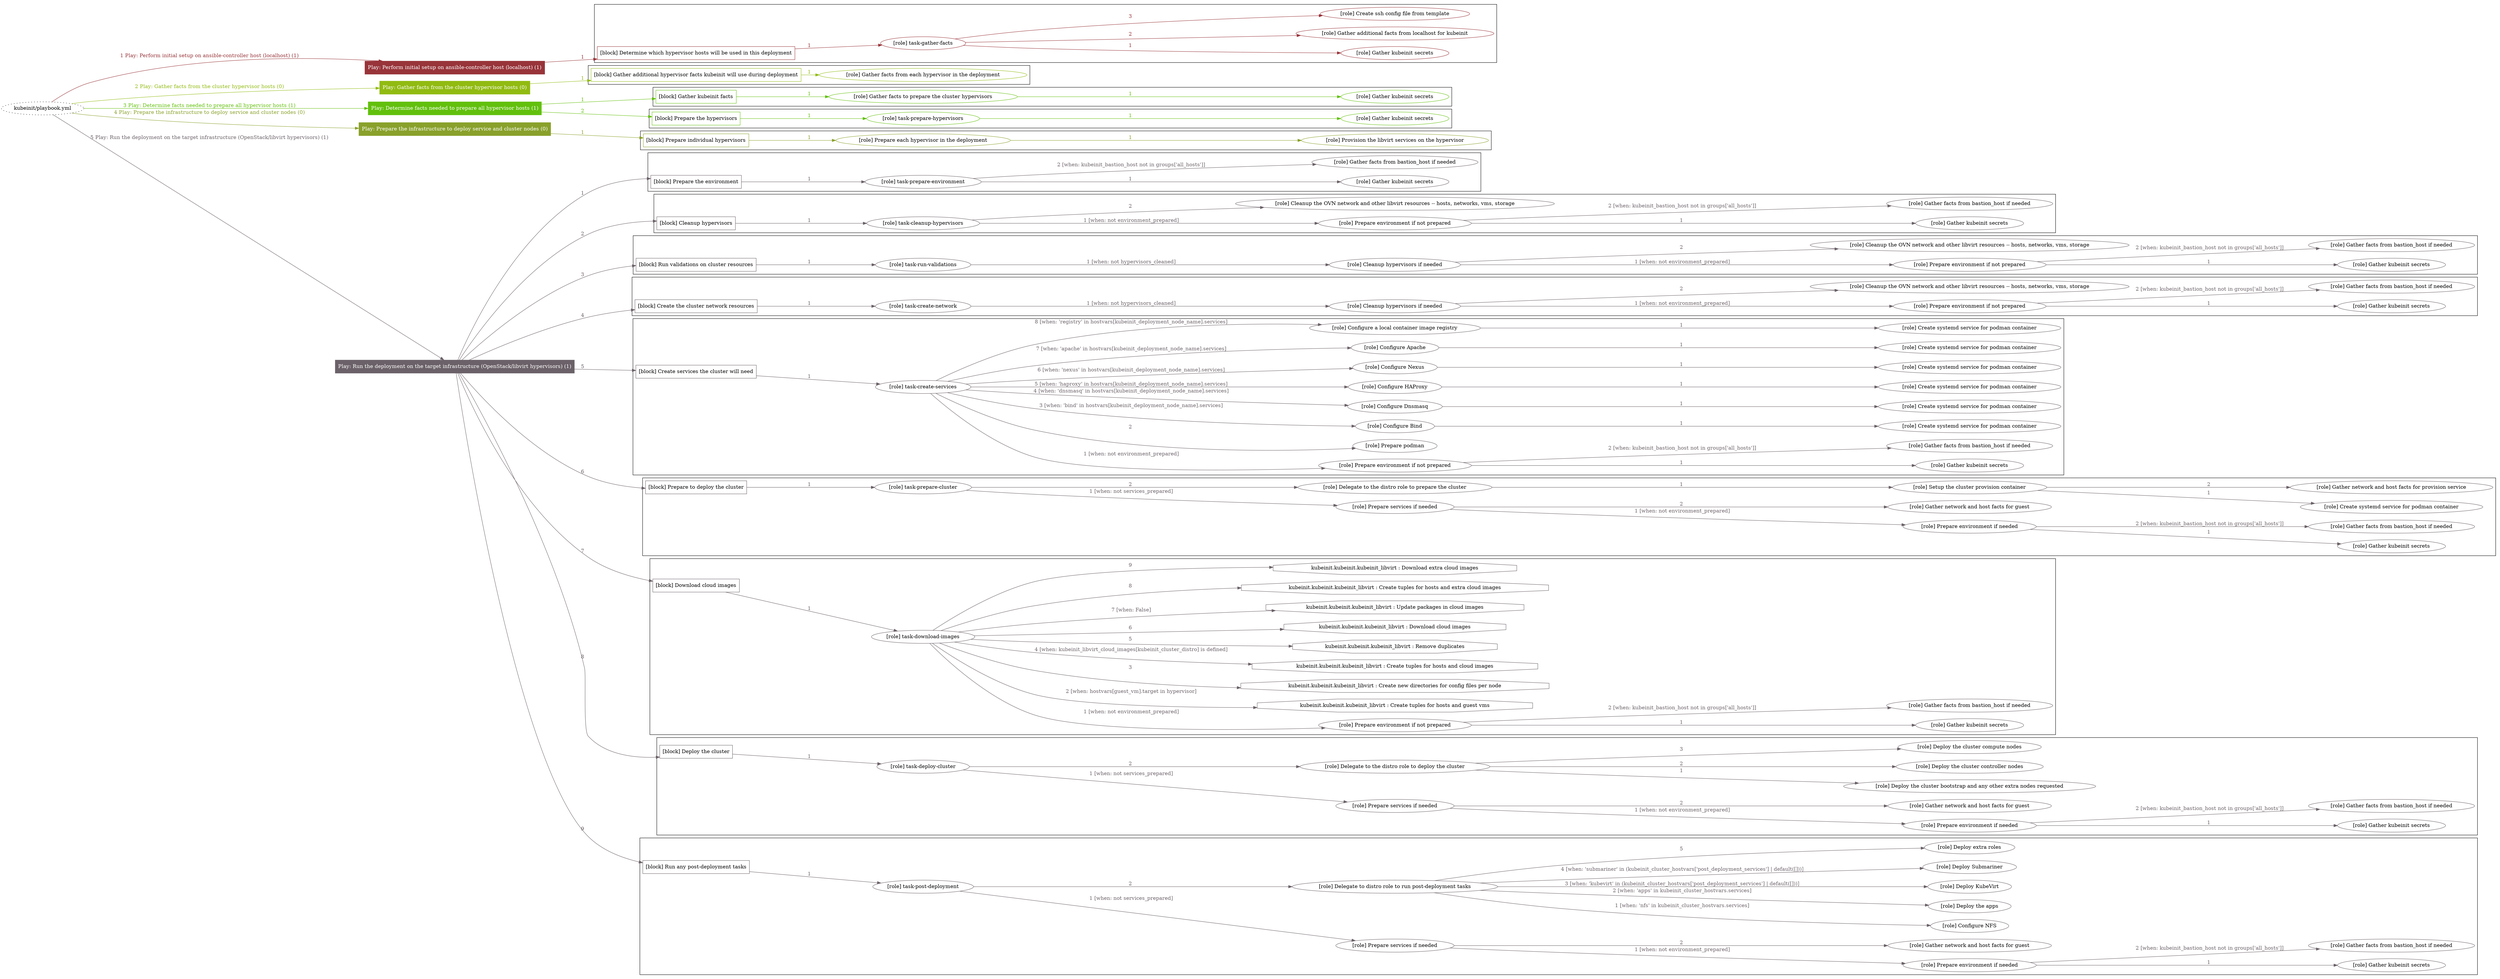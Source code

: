 digraph {
	graph [concentrate=true ordering=in rankdir=LR ratio=fill]
	edge [esep=5 sep=10]
	"kubeinit/playbook.yml" [URL="/home/runner/work/kubeinit/kubeinit/kubeinit/playbook.yml" id=playbook_ec3d7f6c style=dotted]
	"kubeinit/playbook.yml" -> play_d8dfa0cd [label="1 Play: Perform initial setup on ansible-controller host (localhost) (1)" color="#98343a" fontcolor="#98343a" id=edge_play_d8dfa0cd labeltooltip="1 Play: Perform initial setup on ansible-controller host (localhost) (1)" tooltip="1 Play: Perform initial setup on ansible-controller host (localhost) (1)"]
	subgraph "Play: Perform initial setup on ansible-controller host (localhost) (1)" {
		play_d8dfa0cd [label="Play: Perform initial setup on ansible-controller host (localhost) (1)" URL="/home/runner/work/kubeinit/kubeinit/kubeinit/playbook.yml" color="#98343a" fontcolor="#ffffff" id=play_d8dfa0cd shape=box style=filled tooltip=localhost]
		play_d8dfa0cd -> block_e8b41217 [label=1 color="#98343a" fontcolor="#98343a" id=edge_block_e8b41217 labeltooltip=1 tooltip=1]
		subgraph cluster_block_e8b41217 {
			block_e8b41217 [label="[block] Determine which hypervisor hosts will be used in this deployment" URL="/home/runner/work/kubeinit/kubeinit/kubeinit/playbook.yml" color="#98343a" id=block_e8b41217 labeltooltip="Determine which hypervisor hosts will be used in this deployment" shape=box tooltip="Determine which hypervisor hosts will be used in this deployment"]
			block_e8b41217 -> role_f24ab09b [label="1 " color="#98343a" fontcolor="#98343a" id=edge_role_f24ab09b labeltooltip="1 " tooltip="1 "]
			subgraph "task-gather-facts" {
				role_f24ab09b [label="[role] task-gather-facts" URL="/home/runner/work/kubeinit/kubeinit/kubeinit/playbook.yml" color="#98343a" id=role_f24ab09b tooltip="task-gather-facts"]
				role_f24ab09b -> role_2098a32e [label="1 " color="#98343a" fontcolor="#98343a" id=edge_role_2098a32e labeltooltip="1 " tooltip="1 "]
				subgraph "Gather kubeinit secrets" {
					role_2098a32e [label="[role] Gather kubeinit secrets" URL="/home/runner/.ansible/collections/ansible_collections/kubeinit/kubeinit/roles/kubeinit_prepare/tasks/build_hypervisors_group.yml" color="#98343a" id=role_2098a32e tooltip="Gather kubeinit secrets"]
				}
				role_f24ab09b -> role_bc221d18 [label="2 " color="#98343a" fontcolor="#98343a" id=edge_role_bc221d18 labeltooltip="2 " tooltip="2 "]
				subgraph "Gather additional facts from localhost for kubeinit" {
					role_bc221d18 [label="[role] Gather additional facts from localhost for kubeinit" URL="/home/runner/.ansible/collections/ansible_collections/kubeinit/kubeinit/roles/kubeinit_prepare/tasks/build_hypervisors_group.yml" color="#98343a" id=role_bc221d18 tooltip="Gather additional facts from localhost for kubeinit"]
				}
				role_f24ab09b -> role_19fe9bfe [label="3 " color="#98343a" fontcolor="#98343a" id=edge_role_19fe9bfe labeltooltip="3 " tooltip="3 "]
				subgraph "Create ssh config file from template" {
					role_19fe9bfe [label="[role] Create ssh config file from template" URL="/home/runner/.ansible/collections/ansible_collections/kubeinit/kubeinit/roles/kubeinit_prepare/tasks/build_hypervisors_group.yml" color="#98343a" id=role_19fe9bfe tooltip="Create ssh config file from template"]
				}
			}
		}
	}
	"kubeinit/playbook.yml" -> play_9871d2f5 [label="2 Play: Gather facts from the cluster hypervisor hosts (0)" color="#91bb11" fontcolor="#91bb11" id=edge_play_9871d2f5 labeltooltip="2 Play: Gather facts from the cluster hypervisor hosts (0)" tooltip="2 Play: Gather facts from the cluster hypervisor hosts (0)"]
	subgraph "Play: Gather facts from the cluster hypervisor hosts (0)" {
		play_9871d2f5 [label="Play: Gather facts from the cluster hypervisor hosts (0)" URL="/home/runner/work/kubeinit/kubeinit/kubeinit/playbook.yml" color="#91bb11" fontcolor="#ffffff" id=play_9871d2f5 shape=box style=filled tooltip="Play: Gather facts from the cluster hypervisor hosts (0)"]
		play_9871d2f5 -> block_2fa40aad [label=1 color="#91bb11" fontcolor="#91bb11" id=edge_block_2fa40aad labeltooltip=1 tooltip=1]
		subgraph cluster_block_2fa40aad {
			block_2fa40aad [label="[block] Gather additional hypervisor facts kubeinit will use during deployment" URL="/home/runner/work/kubeinit/kubeinit/kubeinit/playbook.yml" color="#91bb11" id=block_2fa40aad labeltooltip="Gather additional hypervisor facts kubeinit will use during deployment" shape=box tooltip="Gather additional hypervisor facts kubeinit will use during deployment"]
			block_2fa40aad -> role_0a4b172d [label="1 " color="#91bb11" fontcolor="#91bb11" id=edge_role_0a4b172d labeltooltip="1 " tooltip="1 "]
			subgraph "Gather facts from each hypervisor in the deployment" {
				role_0a4b172d [label="[role] Gather facts from each hypervisor in the deployment" URL="/home/runner/work/kubeinit/kubeinit/kubeinit/playbook.yml" color="#91bb11" id=role_0a4b172d tooltip="Gather facts from each hypervisor in the deployment"]
			}
		}
	}
	"kubeinit/playbook.yml" -> play_45caa7f2 [label="3 Play: Determine facts needed to prepare all hypervisor hosts (1)" color="#62c00c" fontcolor="#62c00c" id=edge_play_45caa7f2 labeltooltip="3 Play: Determine facts needed to prepare all hypervisor hosts (1)" tooltip="3 Play: Determine facts needed to prepare all hypervisor hosts (1)"]
	subgraph "Play: Determine facts needed to prepare all hypervisor hosts (1)" {
		play_45caa7f2 [label="Play: Determine facts needed to prepare all hypervisor hosts (1)" URL="/home/runner/work/kubeinit/kubeinit/kubeinit/playbook.yml" color="#62c00c" fontcolor="#ffffff" id=play_45caa7f2 shape=box style=filled tooltip=localhost]
		play_45caa7f2 -> block_8ed34b92 [label=1 color="#62c00c" fontcolor="#62c00c" id=edge_block_8ed34b92 labeltooltip=1 tooltip=1]
		subgraph cluster_block_8ed34b92 {
			block_8ed34b92 [label="[block] Gather kubeinit facts" URL="/home/runner/work/kubeinit/kubeinit/kubeinit/playbook.yml" color="#62c00c" id=block_8ed34b92 labeltooltip="Gather kubeinit facts" shape=box tooltip="Gather kubeinit facts"]
			block_8ed34b92 -> role_055d82d5 [label="1 " color="#62c00c" fontcolor="#62c00c" id=edge_role_055d82d5 labeltooltip="1 " tooltip="1 "]
			subgraph "Gather facts to prepare the cluster hypervisors" {
				role_055d82d5 [label="[role] Gather facts to prepare the cluster hypervisors" URL="/home/runner/work/kubeinit/kubeinit/kubeinit/playbook.yml" color="#62c00c" id=role_055d82d5 tooltip="Gather facts to prepare the cluster hypervisors"]
				role_055d82d5 -> role_464d752d [label="1 " color="#62c00c" fontcolor="#62c00c" id=edge_role_464d752d labeltooltip="1 " tooltip="1 "]
				subgraph "Gather kubeinit secrets" {
					role_464d752d [label="[role] Gather kubeinit secrets" URL="/home/runner/.ansible/collections/ansible_collections/kubeinit/kubeinit/roles/kubeinit_prepare/tasks/gather_kubeinit_facts.yml" color="#62c00c" id=role_464d752d tooltip="Gather kubeinit secrets"]
				}
			}
		}
		play_45caa7f2 -> block_4d8e9278 [label=2 color="#62c00c" fontcolor="#62c00c" id=edge_block_4d8e9278 labeltooltip=2 tooltip=2]
		subgraph cluster_block_4d8e9278 {
			block_4d8e9278 [label="[block] Prepare the hypervisors" URL="/home/runner/work/kubeinit/kubeinit/kubeinit/playbook.yml" color="#62c00c" id=block_4d8e9278 labeltooltip="Prepare the hypervisors" shape=box tooltip="Prepare the hypervisors"]
			block_4d8e9278 -> role_78ccb672 [label="1 " color="#62c00c" fontcolor="#62c00c" id=edge_role_78ccb672 labeltooltip="1 " tooltip="1 "]
			subgraph "task-prepare-hypervisors" {
				role_78ccb672 [label="[role] task-prepare-hypervisors" URL="/home/runner/work/kubeinit/kubeinit/kubeinit/playbook.yml" color="#62c00c" id=role_78ccb672 tooltip="task-prepare-hypervisors"]
				role_78ccb672 -> role_a84e97bc [label="1 " color="#62c00c" fontcolor="#62c00c" id=edge_role_a84e97bc labeltooltip="1 " tooltip="1 "]
				subgraph "Gather kubeinit secrets" {
					role_a84e97bc [label="[role] Gather kubeinit secrets" URL="/home/runner/.ansible/collections/ansible_collections/kubeinit/kubeinit/roles/kubeinit_prepare/tasks/gather_kubeinit_facts.yml" color="#62c00c" id=role_a84e97bc tooltip="Gather kubeinit secrets"]
				}
			}
		}
	}
	"kubeinit/playbook.yml" -> play_47f1ed13 [label="4 Play: Prepare the infrastructure to deploy service and cluster nodes (0)" color="#89a12b" fontcolor="#89a12b" id=edge_play_47f1ed13 labeltooltip="4 Play: Prepare the infrastructure to deploy service and cluster nodes (0)" tooltip="4 Play: Prepare the infrastructure to deploy service and cluster nodes (0)"]
	subgraph "Play: Prepare the infrastructure to deploy service and cluster nodes (0)" {
		play_47f1ed13 [label="Play: Prepare the infrastructure to deploy service and cluster nodes (0)" URL="/home/runner/work/kubeinit/kubeinit/kubeinit/playbook.yml" color="#89a12b" fontcolor="#ffffff" id=play_47f1ed13 shape=box style=filled tooltip="Play: Prepare the infrastructure to deploy service and cluster nodes (0)"]
		play_47f1ed13 -> block_ceefa0f9 [label=1 color="#89a12b" fontcolor="#89a12b" id=edge_block_ceefa0f9 labeltooltip=1 tooltip=1]
		subgraph cluster_block_ceefa0f9 {
			block_ceefa0f9 [label="[block] Prepare individual hypervisors" URL="/home/runner/work/kubeinit/kubeinit/kubeinit/playbook.yml" color="#89a12b" id=block_ceefa0f9 labeltooltip="Prepare individual hypervisors" shape=box tooltip="Prepare individual hypervisors"]
			block_ceefa0f9 -> role_f2501de1 [label="1 " color="#89a12b" fontcolor="#89a12b" id=edge_role_f2501de1 labeltooltip="1 " tooltip="1 "]
			subgraph "Prepare each hypervisor in the deployment" {
				role_f2501de1 [label="[role] Prepare each hypervisor in the deployment" URL="/home/runner/work/kubeinit/kubeinit/kubeinit/playbook.yml" color="#89a12b" id=role_f2501de1 tooltip="Prepare each hypervisor in the deployment"]
				role_f2501de1 -> role_42168a94 [label="1 " color="#89a12b" fontcolor="#89a12b" id=edge_role_42168a94 labeltooltip="1 " tooltip="1 "]
				subgraph "Provision the libvirt services on the hypervisor" {
					role_42168a94 [label="[role] Provision the libvirt services on the hypervisor" URL="/home/runner/.ansible/collections/ansible_collections/kubeinit/kubeinit/roles/kubeinit_prepare/tasks/prepare_hypervisor.yml" color="#89a12b" id=role_42168a94 tooltip="Provision the libvirt services on the hypervisor"]
				}
			}
		}
	}
	"kubeinit/playbook.yml" -> play_9ed4c3cf [label="5 Play: Run the deployment on the target infrastructure (OpenStack/libvirt hypervisors) (1)" color="#6b6168" fontcolor="#6b6168" id=edge_play_9ed4c3cf labeltooltip="5 Play: Run the deployment on the target infrastructure (OpenStack/libvirt hypervisors) (1)" tooltip="5 Play: Run the deployment on the target infrastructure (OpenStack/libvirt hypervisors) (1)"]
	subgraph "Play: Run the deployment on the target infrastructure (OpenStack/libvirt hypervisors) (1)" {
		play_9ed4c3cf [label="Play: Run the deployment on the target infrastructure (OpenStack/libvirt hypervisors) (1)" URL="/home/runner/work/kubeinit/kubeinit/kubeinit/playbook.yml" color="#6b6168" fontcolor="#ffffff" id=play_9ed4c3cf shape=box style=filled tooltip=localhost]
		play_9ed4c3cf -> block_b3ec867f [label=1 color="#6b6168" fontcolor="#6b6168" id=edge_block_b3ec867f labeltooltip=1 tooltip=1]
		subgraph cluster_block_b3ec867f {
			block_b3ec867f [label="[block] Prepare the environment" URL="/home/runner/work/kubeinit/kubeinit/kubeinit/playbook.yml" color="#6b6168" id=block_b3ec867f labeltooltip="Prepare the environment" shape=box tooltip="Prepare the environment"]
			block_b3ec867f -> role_464efb93 [label="1 " color="#6b6168" fontcolor="#6b6168" id=edge_role_464efb93 labeltooltip="1 " tooltip="1 "]
			subgraph "task-prepare-environment" {
				role_464efb93 [label="[role] task-prepare-environment" URL="/home/runner/work/kubeinit/kubeinit/kubeinit/playbook.yml" color="#6b6168" id=role_464efb93 tooltip="task-prepare-environment"]
				role_464efb93 -> role_99ae0f6c [label="1 " color="#6b6168" fontcolor="#6b6168" id=edge_role_99ae0f6c labeltooltip="1 " tooltip="1 "]
				subgraph "Gather kubeinit secrets" {
					role_99ae0f6c [label="[role] Gather kubeinit secrets" URL="/home/runner/.ansible/collections/ansible_collections/kubeinit/kubeinit/roles/kubeinit_prepare/tasks/gather_kubeinit_facts.yml" color="#6b6168" id=role_99ae0f6c tooltip="Gather kubeinit secrets"]
				}
				role_464efb93 -> role_d5a128d0 [label="2 [when: kubeinit_bastion_host not in groups['all_hosts']]" color="#6b6168" fontcolor="#6b6168" id=edge_role_d5a128d0 labeltooltip="2 [when: kubeinit_bastion_host not in groups['all_hosts']]" tooltip="2 [when: kubeinit_bastion_host not in groups['all_hosts']]"]
				subgraph "Gather facts from bastion_host if needed" {
					role_d5a128d0 [label="[role] Gather facts from bastion_host if needed" URL="/home/runner/.ansible/collections/ansible_collections/kubeinit/kubeinit/roles/kubeinit_prepare/tasks/main.yml" color="#6b6168" id=role_d5a128d0 tooltip="Gather facts from bastion_host if needed"]
				}
			}
		}
		play_9ed4c3cf -> block_5f5e1f81 [label=2 color="#6b6168" fontcolor="#6b6168" id=edge_block_5f5e1f81 labeltooltip=2 tooltip=2]
		subgraph cluster_block_5f5e1f81 {
			block_5f5e1f81 [label="[block] Cleanup hypervisors" URL="/home/runner/work/kubeinit/kubeinit/kubeinit/playbook.yml" color="#6b6168" id=block_5f5e1f81 labeltooltip="Cleanup hypervisors" shape=box tooltip="Cleanup hypervisors"]
			block_5f5e1f81 -> role_edf0c04e [label="1 " color="#6b6168" fontcolor="#6b6168" id=edge_role_edf0c04e labeltooltip="1 " tooltip="1 "]
			subgraph "task-cleanup-hypervisors" {
				role_edf0c04e [label="[role] task-cleanup-hypervisors" URL="/home/runner/work/kubeinit/kubeinit/kubeinit/playbook.yml" color="#6b6168" id=role_edf0c04e tooltip="task-cleanup-hypervisors"]
				role_edf0c04e -> role_c574a5be [label="1 [when: not environment_prepared]" color="#6b6168" fontcolor="#6b6168" id=edge_role_c574a5be labeltooltip="1 [when: not environment_prepared]" tooltip="1 [when: not environment_prepared]"]
				subgraph "Prepare environment if not prepared" {
					role_c574a5be [label="[role] Prepare environment if not prepared" URL="/home/runner/.ansible/collections/ansible_collections/kubeinit/kubeinit/roles/kubeinit_libvirt/tasks/cleanup_hypervisors.yml" color="#6b6168" id=role_c574a5be tooltip="Prepare environment if not prepared"]
					role_c574a5be -> role_df05a365 [label="1 " color="#6b6168" fontcolor="#6b6168" id=edge_role_df05a365 labeltooltip="1 " tooltip="1 "]
					subgraph "Gather kubeinit secrets" {
						role_df05a365 [label="[role] Gather kubeinit secrets" URL="/home/runner/.ansible/collections/ansible_collections/kubeinit/kubeinit/roles/kubeinit_prepare/tasks/gather_kubeinit_facts.yml" color="#6b6168" id=role_df05a365 tooltip="Gather kubeinit secrets"]
					}
					role_c574a5be -> role_7c679dbb [label="2 [when: kubeinit_bastion_host not in groups['all_hosts']]" color="#6b6168" fontcolor="#6b6168" id=edge_role_7c679dbb labeltooltip="2 [when: kubeinit_bastion_host not in groups['all_hosts']]" tooltip="2 [when: kubeinit_bastion_host not in groups['all_hosts']]"]
					subgraph "Gather facts from bastion_host if needed" {
						role_7c679dbb [label="[role] Gather facts from bastion_host if needed" URL="/home/runner/.ansible/collections/ansible_collections/kubeinit/kubeinit/roles/kubeinit_prepare/tasks/main.yml" color="#6b6168" id=role_7c679dbb tooltip="Gather facts from bastion_host if needed"]
					}
				}
				role_edf0c04e -> role_3a1d3661 [label="2 " color="#6b6168" fontcolor="#6b6168" id=edge_role_3a1d3661 labeltooltip="2 " tooltip="2 "]
				subgraph "Cleanup the OVN network and other libvirt resources -- hosts, networks, vms, storage" {
					role_3a1d3661 [label="[role] Cleanup the OVN network and other libvirt resources -- hosts, networks, vms, storage" URL="/home/runner/.ansible/collections/ansible_collections/kubeinit/kubeinit/roles/kubeinit_libvirt/tasks/cleanup_hypervisors.yml" color="#6b6168" id=role_3a1d3661 tooltip="Cleanup the OVN network and other libvirt resources -- hosts, networks, vms, storage"]
				}
			}
		}
		play_9ed4c3cf -> block_16ff98cb [label=3 color="#6b6168" fontcolor="#6b6168" id=edge_block_16ff98cb labeltooltip=3 tooltip=3]
		subgraph cluster_block_16ff98cb {
			block_16ff98cb [label="[block] Run validations on cluster resources" URL="/home/runner/work/kubeinit/kubeinit/kubeinit/playbook.yml" color="#6b6168" id=block_16ff98cb labeltooltip="Run validations on cluster resources" shape=box tooltip="Run validations on cluster resources"]
			block_16ff98cb -> role_979fde8a [label="1 " color="#6b6168" fontcolor="#6b6168" id=edge_role_979fde8a labeltooltip="1 " tooltip="1 "]
			subgraph "task-run-validations" {
				role_979fde8a [label="[role] task-run-validations" URL="/home/runner/work/kubeinit/kubeinit/kubeinit/playbook.yml" color="#6b6168" id=role_979fde8a tooltip="task-run-validations"]
				role_979fde8a -> role_fc6241ee [label="1 [when: not hypervisors_cleaned]" color="#6b6168" fontcolor="#6b6168" id=edge_role_fc6241ee labeltooltip="1 [when: not hypervisors_cleaned]" tooltip="1 [when: not hypervisors_cleaned]"]
				subgraph "Cleanup hypervisors if needed" {
					role_fc6241ee [label="[role] Cleanup hypervisors if needed" URL="/home/runner/.ansible/collections/ansible_collections/kubeinit/kubeinit/roles/kubeinit_validations/tasks/main.yml" color="#6b6168" id=role_fc6241ee tooltip="Cleanup hypervisors if needed"]
					role_fc6241ee -> role_2073b4b2 [label="1 [when: not environment_prepared]" color="#6b6168" fontcolor="#6b6168" id=edge_role_2073b4b2 labeltooltip="1 [when: not environment_prepared]" tooltip="1 [when: not environment_prepared]"]
					subgraph "Prepare environment if not prepared" {
						role_2073b4b2 [label="[role] Prepare environment if not prepared" URL="/home/runner/.ansible/collections/ansible_collections/kubeinit/kubeinit/roles/kubeinit_libvirt/tasks/cleanup_hypervisors.yml" color="#6b6168" id=role_2073b4b2 tooltip="Prepare environment if not prepared"]
						role_2073b4b2 -> role_237685fe [label="1 " color="#6b6168" fontcolor="#6b6168" id=edge_role_237685fe labeltooltip="1 " tooltip="1 "]
						subgraph "Gather kubeinit secrets" {
							role_237685fe [label="[role] Gather kubeinit secrets" URL="/home/runner/.ansible/collections/ansible_collections/kubeinit/kubeinit/roles/kubeinit_prepare/tasks/gather_kubeinit_facts.yml" color="#6b6168" id=role_237685fe tooltip="Gather kubeinit secrets"]
						}
						role_2073b4b2 -> role_6bd6b9bd [label="2 [when: kubeinit_bastion_host not in groups['all_hosts']]" color="#6b6168" fontcolor="#6b6168" id=edge_role_6bd6b9bd labeltooltip="2 [when: kubeinit_bastion_host not in groups['all_hosts']]" tooltip="2 [when: kubeinit_bastion_host not in groups['all_hosts']]"]
						subgraph "Gather facts from bastion_host if needed" {
							role_6bd6b9bd [label="[role] Gather facts from bastion_host if needed" URL="/home/runner/.ansible/collections/ansible_collections/kubeinit/kubeinit/roles/kubeinit_prepare/tasks/main.yml" color="#6b6168" id=role_6bd6b9bd tooltip="Gather facts from bastion_host if needed"]
						}
					}
					role_fc6241ee -> role_815d46c9 [label="2 " color="#6b6168" fontcolor="#6b6168" id=edge_role_815d46c9 labeltooltip="2 " tooltip="2 "]
					subgraph "Cleanup the OVN network and other libvirt resources -- hosts, networks, vms, storage" {
						role_815d46c9 [label="[role] Cleanup the OVN network and other libvirt resources -- hosts, networks, vms, storage" URL="/home/runner/.ansible/collections/ansible_collections/kubeinit/kubeinit/roles/kubeinit_libvirt/tasks/cleanup_hypervisors.yml" color="#6b6168" id=role_815d46c9 tooltip="Cleanup the OVN network and other libvirt resources -- hosts, networks, vms, storage"]
					}
				}
			}
		}
		play_9ed4c3cf -> block_26719bec [label=4 color="#6b6168" fontcolor="#6b6168" id=edge_block_26719bec labeltooltip=4 tooltip=4]
		subgraph cluster_block_26719bec {
			block_26719bec [label="[block] Create the cluster network resources" URL="/home/runner/work/kubeinit/kubeinit/kubeinit/playbook.yml" color="#6b6168" id=block_26719bec labeltooltip="Create the cluster network resources" shape=box tooltip="Create the cluster network resources"]
			block_26719bec -> role_f00c896c [label="1 " color="#6b6168" fontcolor="#6b6168" id=edge_role_f00c896c labeltooltip="1 " tooltip="1 "]
			subgraph "task-create-network" {
				role_f00c896c [label="[role] task-create-network" URL="/home/runner/work/kubeinit/kubeinit/kubeinit/playbook.yml" color="#6b6168" id=role_f00c896c tooltip="task-create-network"]
				role_f00c896c -> role_14ac5582 [label="1 [when: not hypervisors_cleaned]" color="#6b6168" fontcolor="#6b6168" id=edge_role_14ac5582 labeltooltip="1 [when: not hypervisors_cleaned]" tooltip="1 [when: not hypervisors_cleaned]"]
				subgraph "Cleanup hypervisors if needed" {
					role_14ac5582 [label="[role] Cleanup hypervisors if needed" URL="/home/runner/.ansible/collections/ansible_collections/kubeinit/kubeinit/roles/kubeinit_libvirt/tasks/create_network.yml" color="#6b6168" id=role_14ac5582 tooltip="Cleanup hypervisors if needed"]
					role_14ac5582 -> role_5dedac75 [label="1 [when: not environment_prepared]" color="#6b6168" fontcolor="#6b6168" id=edge_role_5dedac75 labeltooltip="1 [when: not environment_prepared]" tooltip="1 [when: not environment_prepared]"]
					subgraph "Prepare environment if not prepared" {
						role_5dedac75 [label="[role] Prepare environment if not prepared" URL="/home/runner/.ansible/collections/ansible_collections/kubeinit/kubeinit/roles/kubeinit_libvirt/tasks/cleanup_hypervisors.yml" color="#6b6168" id=role_5dedac75 tooltip="Prepare environment if not prepared"]
						role_5dedac75 -> role_79dd9270 [label="1 " color="#6b6168" fontcolor="#6b6168" id=edge_role_79dd9270 labeltooltip="1 " tooltip="1 "]
						subgraph "Gather kubeinit secrets" {
							role_79dd9270 [label="[role] Gather kubeinit secrets" URL="/home/runner/.ansible/collections/ansible_collections/kubeinit/kubeinit/roles/kubeinit_prepare/tasks/gather_kubeinit_facts.yml" color="#6b6168" id=role_79dd9270 tooltip="Gather kubeinit secrets"]
						}
						role_5dedac75 -> role_db4c111d [label="2 [when: kubeinit_bastion_host not in groups['all_hosts']]" color="#6b6168" fontcolor="#6b6168" id=edge_role_db4c111d labeltooltip="2 [when: kubeinit_bastion_host not in groups['all_hosts']]" tooltip="2 [when: kubeinit_bastion_host not in groups['all_hosts']]"]
						subgraph "Gather facts from bastion_host if needed" {
							role_db4c111d [label="[role] Gather facts from bastion_host if needed" URL="/home/runner/.ansible/collections/ansible_collections/kubeinit/kubeinit/roles/kubeinit_prepare/tasks/main.yml" color="#6b6168" id=role_db4c111d tooltip="Gather facts from bastion_host if needed"]
						}
					}
					role_14ac5582 -> role_f8355a2a [label="2 " color="#6b6168" fontcolor="#6b6168" id=edge_role_f8355a2a labeltooltip="2 " tooltip="2 "]
					subgraph "Cleanup the OVN network and other libvirt resources -- hosts, networks, vms, storage" {
						role_f8355a2a [label="[role] Cleanup the OVN network and other libvirt resources -- hosts, networks, vms, storage" URL="/home/runner/.ansible/collections/ansible_collections/kubeinit/kubeinit/roles/kubeinit_libvirt/tasks/cleanup_hypervisors.yml" color="#6b6168" id=role_f8355a2a tooltip="Cleanup the OVN network and other libvirt resources -- hosts, networks, vms, storage"]
					}
				}
			}
		}
		play_9ed4c3cf -> block_100fb5e6 [label=5 color="#6b6168" fontcolor="#6b6168" id=edge_block_100fb5e6 labeltooltip=5 tooltip=5]
		subgraph cluster_block_100fb5e6 {
			block_100fb5e6 [label="[block] Create services the cluster will need" URL="/home/runner/work/kubeinit/kubeinit/kubeinit/playbook.yml" color="#6b6168" id=block_100fb5e6 labeltooltip="Create services the cluster will need" shape=box tooltip="Create services the cluster will need"]
			block_100fb5e6 -> role_9f35b486 [label="1 " color="#6b6168" fontcolor="#6b6168" id=edge_role_9f35b486 labeltooltip="1 " tooltip="1 "]
			subgraph "task-create-services" {
				role_9f35b486 [label="[role] task-create-services" URL="/home/runner/work/kubeinit/kubeinit/kubeinit/playbook.yml" color="#6b6168" id=role_9f35b486 tooltip="task-create-services"]
				role_9f35b486 -> role_c99ba968 [label="1 [when: not environment_prepared]" color="#6b6168" fontcolor="#6b6168" id=edge_role_c99ba968 labeltooltip="1 [when: not environment_prepared]" tooltip="1 [when: not environment_prepared]"]
				subgraph "Prepare environment if not prepared" {
					role_c99ba968 [label="[role] Prepare environment if not prepared" URL="/home/runner/.ansible/collections/ansible_collections/kubeinit/kubeinit/roles/kubeinit_services/tasks/main.yml" color="#6b6168" id=role_c99ba968 tooltip="Prepare environment if not prepared"]
					role_c99ba968 -> role_f2de4d05 [label="1 " color="#6b6168" fontcolor="#6b6168" id=edge_role_f2de4d05 labeltooltip="1 " tooltip="1 "]
					subgraph "Gather kubeinit secrets" {
						role_f2de4d05 [label="[role] Gather kubeinit secrets" URL="/home/runner/.ansible/collections/ansible_collections/kubeinit/kubeinit/roles/kubeinit_prepare/tasks/gather_kubeinit_facts.yml" color="#6b6168" id=role_f2de4d05 tooltip="Gather kubeinit secrets"]
					}
					role_c99ba968 -> role_79fc35fc [label="2 [when: kubeinit_bastion_host not in groups['all_hosts']]" color="#6b6168" fontcolor="#6b6168" id=edge_role_79fc35fc labeltooltip="2 [when: kubeinit_bastion_host not in groups['all_hosts']]" tooltip="2 [when: kubeinit_bastion_host not in groups['all_hosts']]"]
					subgraph "Gather facts from bastion_host if needed" {
						role_79fc35fc [label="[role] Gather facts from bastion_host if needed" URL="/home/runner/.ansible/collections/ansible_collections/kubeinit/kubeinit/roles/kubeinit_prepare/tasks/main.yml" color="#6b6168" id=role_79fc35fc tooltip="Gather facts from bastion_host if needed"]
					}
				}
				role_9f35b486 -> role_a8d02c04 [label="2 " color="#6b6168" fontcolor="#6b6168" id=edge_role_a8d02c04 labeltooltip="2 " tooltip="2 "]
				subgraph "Prepare podman" {
					role_a8d02c04 [label="[role] Prepare podman" URL="/home/runner/.ansible/collections/ansible_collections/kubeinit/kubeinit/roles/kubeinit_services/tasks/00_create_service_pod.yml" color="#6b6168" id=role_a8d02c04 tooltip="Prepare podman"]
				}
				role_9f35b486 -> role_aa64d4dc [label="3 [when: 'bind' in hostvars[kubeinit_deployment_node_name].services]" color="#6b6168" fontcolor="#6b6168" id=edge_role_aa64d4dc labeltooltip="3 [when: 'bind' in hostvars[kubeinit_deployment_node_name].services]" tooltip="3 [when: 'bind' in hostvars[kubeinit_deployment_node_name].services]"]
				subgraph "Configure Bind" {
					role_aa64d4dc [label="[role] Configure Bind" URL="/home/runner/.ansible/collections/ansible_collections/kubeinit/kubeinit/roles/kubeinit_services/tasks/start_services_containers.yml" color="#6b6168" id=role_aa64d4dc tooltip="Configure Bind"]
					role_aa64d4dc -> role_b8d74257 [label="1 " color="#6b6168" fontcolor="#6b6168" id=edge_role_b8d74257 labeltooltip="1 " tooltip="1 "]
					subgraph "Create systemd service for podman container" {
						role_b8d74257 [label="[role] Create systemd service for podman container" URL="/home/runner/.ansible/collections/ansible_collections/kubeinit/kubeinit/roles/kubeinit_bind/tasks/main.yml" color="#6b6168" id=role_b8d74257 tooltip="Create systemd service for podman container"]
					}
				}
				role_9f35b486 -> role_8267e1b3 [label="4 [when: 'dnsmasq' in hostvars[kubeinit_deployment_node_name].services]" color="#6b6168" fontcolor="#6b6168" id=edge_role_8267e1b3 labeltooltip="4 [when: 'dnsmasq' in hostvars[kubeinit_deployment_node_name].services]" tooltip="4 [when: 'dnsmasq' in hostvars[kubeinit_deployment_node_name].services]"]
				subgraph "Configure Dnsmasq" {
					role_8267e1b3 [label="[role] Configure Dnsmasq" URL="/home/runner/.ansible/collections/ansible_collections/kubeinit/kubeinit/roles/kubeinit_services/tasks/start_services_containers.yml" color="#6b6168" id=role_8267e1b3 tooltip="Configure Dnsmasq"]
					role_8267e1b3 -> role_7ea0576f [label="1 " color="#6b6168" fontcolor="#6b6168" id=edge_role_7ea0576f labeltooltip="1 " tooltip="1 "]
					subgraph "Create systemd service for podman container" {
						role_7ea0576f [label="[role] Create systemd service for podman container" URL="/home/runner/.ansible/collections/ansible_collections/kubeinit/kubeinit/roles/kubeinit_dnsmasq/tasks/main.yml" color="#6b6168" id=role_7ea0576f tooltip="Create systemd service for podman container"]
					}
				}
				role_9f35b486 -> role_cfa3c2cd [label="5 [when: 'haproxy' in hostvars[kubeinit_deployment_node_name].services]" color="#6b6168" fontcolor="#6b6168" id=edge_role_cfa3c2cd labeltooltip="5 [when: 'haproxy' in hostvars[kubeinit_deployment_node_name].services]" tooltip="5 [when: 'haproxy' in hostvars[kubeinit_deployment_node_name].services]"]
				subgraph "Configure HAProxy" {
					role_cfa3c2cd [label="[role] Configure HAProxy" URL="/home/runner/.ansible/collections/ansible_collections/kubeinit/kubeinit/roles/kubeinit_services/tasks/start_services_containers.yml" color="#6b6168" id=role_cfa3c2cd tooltip="Configure HAProxy"]
					role_cfa3c2cd -> role_714adaf6 [label="1 " color="#6b6168" fontcolor="#6b6168" id=edge_role_714adaf6 labeltooltip="1 " tooltip="1 "]
					subgraph "Create systemd service for podman container" {
						role_714adaf6 [label="[role] Create systemd service for podman container" URL="/home/runner/.ansible/collections/ansible_collections/kubeinit/kubeinit/roles/kubeinit_haproxy/tasks/main.yml" color="#6b6168" id=role_714adaf6 tooltip="Create systemd service for podman container"]
					}
				}
				role_9f35b486 -> role_f0366057 [label="6 [when: 'nexus' in hostvars[kubeinit_deployment_node_name].services]" color="#6b6168" fontcolor="#6b6168" id=edge_role_f0366057 labeltooltip="6 [when: 'nexus' in hostvars[kubeinit_deployment_node_name].services]" tooltip="6 [when: 'nexus' in hostvars[kubeinit_deployment_node_name].services]"]
				subgraph "Configure Nexus" {
					role_f0366057 [label="[role] Configure Nexus" URL="/home/runner/.ansible/collections/ansible_collections/kubeinit/kubeinit/roles/kubeinit_services/tasks/start_services_containers.yml" color="#6b6168" id=role_f0366057 tooltip="Configure Nexus"]
					role_f0366057 -> role_e8049b65 [label="1 " color="#6b6168" fontcolor="#6b6168" id=edge_role_e8049b65 labeltooltip="1 " tooltip="1 "]
					subgraph "Create systemd service for podman container" {
						role_e8049b65 [label="[role] Create systemd service for podman container" URL="/home/runner/.ansible/collections/ansible_collections/kubeinit/kubeinit/roles/kubeinit_nexus/tasks/main.yml" color="#6b6168" id=role_e8049b65 tooltip="Create systemd service for podman container"]
					}
				}
				role_9f35b486 -> role_8e82aa9c [label="7 [when: 'apache' in hostvars[kubeinit_deployment_node_name].services]" color="#6b6168" fontcolor="#6b6168" id=edge_role_8e82aa9c labeltooltip="7 [when: 'apache' in hostvars[kubeinit_deployment_node_name].services]" tooltip="7 [when: 'apache' in hostvars[kubeinit_deployment_node_name].services]"]
				subgraph "Configure Apache" {
					role_8e82aa9c [label="[role] Configure Apache" URL="/home/runner/.ansible/collections/ansible_collections/kubeinit/kubeinit/roles/kubeinit_services/tasks/start_services_containers.yml" color="#6b6168" id=role_8e82aa9c tooltip="Configure Apache"]
					role_8e82aa9c -> role_ddd1a208 [label="1 " color="#6b6168" fontcolor="#6b6168" id=edge_role_ddd1a208 labeltooltip="1 " tooltip="1 "]
					subgraph "Create systemd service for podman container" {
						role_ddd1a208 [label="[role] Create systemd service for podman container" URL="/home/runner/.ansible/collections/ansible_collections/kubeinit/kubeinit/roles/kubeinit_apache/tasks/main.yml" color="#6b6168" id=role_ddd1a208 tooltip="Create systemd service for podman container"]
					}
				}
				role_9f35b486 -> role_a450d5a1 [label="8 [when: 'registry' in hostvars[kubeinit_deployment_node_name].services]" color="#6b6168" fontcolor="#6b6168" id=edge_role_a450d5a1 labeltooltip="8 [when: 'registry' in hostvars[kubeinit_deployment_node_name].services]" tooltip="8 [when: 'registry' in hostvars[kubeinit_deployment_node_name].services]"]
				subgraph "Configure a local container image registry" {
					role_a450d5a1 [label="[role] Configure a local container image registry" URL="/home/runner/.ansible/collections/ansible_collections/kubeinit/kubeinit/roles/kubeinit_services/tasks/start_services_containers.yml" color="#6b6168" id=role_a450d5a1 tooltip="Configure a local container image registry"]
					role_a450d5a1 -> role_bfe04166 [label="1 " color="#6b6168" fontcolor="#6b6168" id=edge_role_bfe04166 labeltooltip="1 " tooltip="1 "]
					subgraph "Create systemd service for podman container" {
						role_bfe04166 [label="[role] Create systemd service for podman container" URL="/home/runner/.ansible/collections/ansible_collections/kubeinit/kubeinit/roles/kubeinit_registry/tasks/main.yml" color="#6b6168" id=role_bfe04166 tooltip="Create systemd service for podman container"]
					}
				}
			}
		}
		play_9ed4c3cf -> block_c3aea60d [label=6 color="#6b6168" fontcolor="#6b6168" id=edge_block_c3aea60d labeltooltip=6 tooltip=6]
		subgraph cluster_block_c3aea60d {
			block_c3aea60d [label="[block] Prepare to deploy the cluster" URL="/home/runner/work/kubeinit/kubeinit/kubeinit/playbook.yml" color="#6b6168" id=block_c3aea60d labeltooltip="Prepare to deploy the cluster" shape=box tooltip="Prepare to deploy the cluster"]
			block_c3aea60d -> role_4f532f79 [label="1 " color="#6b6168" fontcolor="#6b6168" id=edge_role_4f532f79 labeltooltip="1 " tooltip="1 "]
			subgraph "task-prepare-cluster" {
				role_4f532f79 [label="[role] task-prepare-cluster" URL="/home/runner/work/kubeinit/kubeinit/kubeinit/playbook.yml" color="#6b6168" id=role_4f532f79 tooltip="task-prepare-cluster"]
				role_4f532f79 -> role_3644f5ed [label="1 [when: not services_prepared]" color="#6b6168" fontcolor="#6b6168" id=edge_role_3644f5ed labeltooltip="1 [when: not services_prepared]" tooltip="1 [when: not services_prepared]"]
				subgraph "Prepare services if needed" {
					role_3644f5ed [label="[role] Prepare services if needed" URL="/home/runner/.ansible/collections/ansible_collections/kubeinit/kubeinit/roles/kubeinit_prepare/tasks/prepare_cluster.yml" color="#6b6168" id=role_3644f5ed tooltip="Prepare services if needed"]
					role_3644f5ed -> role_45b35e6f [label="1 [when: not environment_prepared]" color="#6b6168" fontcolor="#6b6168" id=edge_role_45b35e6f labeltooltip="1 [when: not environment_prepared]" tooltip="1 [when: not environment_prepared]"]
					subgraph "Prepare environment if needed" {
						role_45b35e6f [label="[role] Prepare environment if needed" URL="/home/runner/.ansible/collections/ansible_collections/kubeinit/kubeinit/roles/kubeinit_services/tasks/prepare_services.yml" color="#6b6168" id=role_45b35e6f tooltip="Prepare environment if needed"]
						role_45b35e6f -> role_cce2c1f2 [label="1 " color="#6b6168" fontcolor="#6b6168" id=edge_role_cce2c1f2 labeltooltip="1 " tooltip="1 "]
						subgraph "Gather kubeinit secrets" {
							role_cce2c1f2 [label="[role] Gather kubeinit secrets" URL="/home/runner/.ansible/collections/ansible_collections/kubeinit/kubeinit/roles/kubeinit_prepare/tasks/gather_kubeinit_facts.yml" color="#6b6168" id=role_cce2c1f2 tooltip="Gather kubeinit secrets"]
						}
						role_45b35e6f -> role_21373c5c [label="2 [when: kubeinit_bastion_host not in groups['all_hosts']]" color="#6b6168" fontcolor="#6b6168" id=edge_role_21373c5c labeltooltip="2 [when: kubeinit_bastion_host not in groups['all_hosts']]" tooltip="2 [when: kubeinit_bastion_host not in groups['all_hosts']]"]
						subgraph "Gather facts from bastion_host if needed" {
							role_21373c5c [label="[role] Gather facts from bastion_host if needed" URL="/home/runner/.ansible/collections/ansible_collections/kubeinit/kubeinit/roles/kubeinit_prepare/tasks/main.yml" color="#6b6168" id=role_21373c5c tooltip="Gather facts from bastion_host if needed"]
						}
					}
					role_3644f5ed -> role_fd3837ab [label="2 " color="#6b6168" fontcolor="#6b6168" id=edge_role_fd3837ab labeltooltip="2 " tooltip="2 "]
					subgraph "Gather network and host facts for guest" {
						role_fd3837ab [label="[role] Gather network and host facts for guest" URL="/home/runner/.ansible/collections/ansible_collections/kubeinit/kubeinit/roles/kubeinit_services/tasks/prepare_services.yml" color="#6b6168" id=role_fd3837ab tooltip="Gather network and host facts for guest"]
					}
				}
				role_4f532f79 -> role_9c40504d [label="2 " color="#6b6168" fontcolor="#6b6168" id=edge_role_9c40504d labeltooltip="2 " tooltip="2 "]
				subgraph "Delegate to the distro role to prepare the cluster" {
					role_9c40504d [label="[role] Delegate to the distro role to prepare the cluster" URL="/home/runner/.ansible/collections/ansible_collections/kubeinit/kubeinit/roles/kubeinit_prepare/tasks/prepare_cluster.yml" color="#6b6168" id=role_9c40504d tooltip="Delegate to the distro role to prepare the cluster"]
					role_9c40504d -> role_f2a33fb7 [label="1 " color="#6b6168" fontcolor="#6b6168" id=edge_role_f2a33fb7 labeltooltip="1 " tooltip="1 "]
					subgraph "Setup the cluster provision container" {
						role_f2a33fb7 [label="[role] Setup the cluster provision container" URL="/home/runner/.ansible/collections/ansible_collections/kubeinit/kubeinit/roles/kubeinit_openshift/tasks/prepare_cluster.yml" color="#6b6168" id=role_f2a33fb7 tooltip="Setup the cluster provision container"]
						role_f2a33fb7 -> role_eb8108bf [label="1 " color="#6b6168" fontcolor="#6b6168" id=edge_role_eb8108bf labeltooltip="1 " tooltip="1 "]
						subgraph "Create systemd service for podman container" {
							role_eb8108bf [label="[role] Create systemd service for podman container" URL="/home/runner/.ansible/collections/ansible_collections/kubeinit/kubeinit/roles/kubeinit_services/tasks/create_provision_container.yml" color="#6b6168" id=role_eb8108bf tooltip="Create systemd service for podman container"]
						}
						role_f2a33fb7 -> role_052dd494 [label="2 " color="#6b6168" fontcolor="#6b6168" id=edge_role_052dd494 labeltooltip="2 " tooltip="2 "]
						subgraph "Gather network and host facts for provision service" {
							role_052dd494 [label="[role] Gather network and host facts for provision service" URL="/home/runner/.ansible/collections/ansible_collections/kubeinit/kubeinit/roles/kubeinit_services/tasks/create_provision_container.yml" color="#6b6168" id=role_052dd494 tooltip="Gather network and host facts for provision service"]
						}
					}
				}
			}
		}
		play_9ed4c3cf -> block_5f0ef272 [label=7 color="#6b6168" fontcolor="#6b6168" id=edge_block_5f0ef272 labeltooltip=7 tooltip=7]
		subgraph cluster_block_5f0ef272 {
			block_5f0ef272 [label="[block] Download cloud images" URL="/home/runner/work/kubeinit/kubeinit/kubeinit/playbook.yml" color="#6b6168" id=block_5f0ef272 labeltooltip="Download cloud images" shape=box tooltip="Download cloud images"]
			block_5f0ef272 -> role_a7ad396b [label="1 " color="#6b6168" fontcolor="#6b6168" id=edge_role_a7ad396b labeltooltip="1 " tooltip="1 "]
			subgraph "task-download-images" {
				role_a7ad396b [label="[role] task-download-images" URL="/home/runner/work/kubeinit/kubeinit/kubeinit/playbook.yml" color="#6b6168" id=role_a7ad396b tooltip="task-download-images"]
				role_a7ad396b -> role_7376a234 [label="1 [when: not environment_prepared]" color="#6b6168" fontcolor="#6b6168" id=edge_role_7376a234 labeltooltip="1 [when: not environment_prepared]" tooltip="1 [when: not environment_prepared]"]
				subgraph "Prepare environment if not prepared" {
					role_7376a234 [label="[role] Prepare environment if not prepared" URL="/home/runner/.ansible/collections/ansible_collections/kubeinit/kubeinit/roles/kubeinit_libvirt/tasks/download_cloud_images.yml" color="#6b6168" id=role_7376a234 tooltip="Prepare environment if not prepared"]
					role_7376a234 -> role_1f01b96c [label="1 " color="#6b6168" fontcolor="#6b6168" id=edge_role_1f01b96c labeltooltip="1 " tooltip="1 "]
					subgraph "Gather kubeinit secrets" {
						role_1f01b96c [label="[role] Gather kubeinit secrets" URL="/home/runner/.ansible/collections/ansible_collections/kubeinit/kubeinit/roles/kubeinit_prepare/tasks/gather_kubeinit_facts.yml" color="#6b6168" id=role_1f01b96c tooltip="Gather kubeinit secrets"]
					}
					role_7376a234 -> role_c0a608b1 [label="2 [when: kubeinit_bastion_host not in groups['all_hosts']]" color="#6b6168" fontcolor="#6b6168" id=edge_role_c0a608b1 labeltooltip="2 [when: kubeinit_bastion_host not in groups['all_hosts']]" tooltip="2 [when: kubeinit_bastion_host not in groups['all_hosts']]"]
					subgraph "Gather facts from bastion_host if needed" {
						role_c0a608b1 [label="[role] Gather facts from bastion_host if needed" URL="/home/runner/.ansible/collections/ansible_collections/kubeinit/kubeinit/roles/kubeinit_prepare/tasks/main.yml" color="#6b6168" id=role_c0a608b1 tooltip="Gather facts from bastion_host if needed"]
					}
				}
				task_9d1a6bf7 [label="kubeinit.kubeinit.kubeinit_libvirt : Create tuples for hosts and guest vms" URL="/home/runner/.ansible/collections/ansible_collections/kubeinit/kubeinit/roles/kubeinit_libvirt/tasks/download_cloud_images.yml" color="#6b6168" id=task_9d1a6bf7 shape=octagon tooltip="kubeinit.kubeinit.kubeinit_libvirt : Create tuples for hosts and guest vms"]
				role_a7ad396b -> task_9d1a6bf7 [label="2 [when: hostvars[guest_vm].target in hypervisor]" color="#6b6168" fontcolor="#6b6168" id=edge_task_9d1a6bf7 labeltooltip="2 [when: hostvars[guest_vm].target in hypervisor]" tooltip="2 [when: hostvars[guest_vm].target in hypervisor]"]
				task_70470ef4 [label="kubeinit.kubeinit.kubeinit_libvirt : Create new directories for config files per node" URL="/home/runner/.ansible/collections/ansible_collections/kubeinit/kubeinit/roles/kubeinit_libvirt/tasks/download_cloud_images.yml" color="#6b6168" id=task_70470ef4 shape=octagon tooltip="kubeinit.kubeinit.kubeinit_libvirt : Create new directories for config files per node"]
				role_a7ad396b -> task_70470ef4 [label="3 " color="#6b6168" fontcolor="#6b6168" id=edge_task_70470ef4 labeltooltip="3 " tooltip="3 "]
				task_8ad9f146 [label="kubeinit.kubeinit.kubeinit_libvirt : Create tuples for hosts and cloud images" URL="/home/runner/.ansible/collections/ansible_collections/kubeinit/kubeinit/roles/kubeinit_libvirt/tasks/download_cloud_images.yml" color="#6b6168" id=task_8ad9f146 shape=octagon tooltip="kubeinit.kubeinit.kubeinit_libvirt : Create tuples for hosts and cloud images"]
				role_a7ad396b -> task_8ad9f146 [label="4 [when: kubeinit_libvirt_cloud_images[kubeinit_cluster_distro] is defined]" color="#6b6168" fontcolor="#6b6168" id=edge_task_8ad9f146 labeltooltip="4 [when: kubeinit_libvirt_cloud_images[kubeinit_cluster_distro] is defined]" tooltip="4 [when: kubeinit_libvirt_cloud_images[kubeinit_cluster_distro] is defined]"]
				task_8f03d2d7 [label="kubeinit.kubeinit.kubeinit_libvirt : Remove duplicates" URL="/home/runner/.ansible/collections/ansible_collections/kubeinit/kubeinit/roles/kubeinit_libvirt/tasks/download_cloud_images.yml" color="#6b6168" id=task_8f03d2d7 shape=octagon tooltip="kubeinit.kubeinit.kubeinit_libvirt : Remove duplicates"]
				role_a7ad396b -> task_8f03d2d7 [label="5 " color="#6b6168" fontcolor="#6b6168" id=edge_task_8f03d2d7 labeltooltip="5 " tooltip="5 "]
				task_3f77bf1d [label="kubeinit.kubeinit.kubeinit_libvirt : Download cloud images" URL="/home/runner/.ansible/collections/ansible_collections/kubeinit/kubeinit/roles/kubeinit_libvirt/tasks/download_cloud_images.yml" color="#6b6168" id=task_3f77bf1d shape=octagon tooltip="kubeinit.kubeinit.kubeinit_libvirt : Download cloud images"]
				role_a7ad396b -> task_3f77bf1d [label="6 " color="#6b6168" fontcolor="#6b6168" id=edge_task_3f77bf1d labeltooltip="6 " tooltip="6 "]
				task_4ffb000b [label="kubeinit.kubeinit.kubeinit_libvirt : Update packages in cloud images" URL="/home/runner/.ansible/collections/ansible_collections/kubeinit/kubeinit/roles/kubeinit_libvirt/tasks/download_cloud_images.yml" color="#6b6168" id=task_4ffb000b shape=octagon tooltip="kubeinit.kubeinit.kubeinit_libvirt : Update packages in cloud images"]
				role_a7ad396b -> task_4ffb000b [label="7 [when: False]" color="#6b6168" fontcolor="#6b6168" id=edge_task_4ffb000b labeltooltip="7 [when: False]" tooltip="7 [when: False]"]
				task_6b9991e1 [label="kubeinit.kubeinit.kubeinit_libvirt : Create tuples for hosts and extra cloud images" URL="/home/runner/.ansible/collections/ansible_collections/kubeinit/kubeinit/roles/kubeinit_libvirt/tasks/download_cloud_images.yml" color="#6b6168" id=task_6b9991e1 shape=octagon tooltip="kubeinit.kubeinit.kubeinit_libvirt : Create tuples for hosts and extra cloud images"]
				role_a7ad396b -> task_6b9991e1 [label="8 " color="#6b6168" fontcolor="#6b6168" id=edge_task_6b9991e1 labeltooltip="8 " tooltip="8 "]
				task_a4659ef3 [label="kubeinit.kubeinit.kubeinit_libvirt : Download extra cloud images" URL="/home/runner/.ansible/collections/ansible_collections/kubeinit/kubeinit/roles/kubeinit_libvirt/tasks/download_cloud_images.yml" color="#6b6168" id=task_a4659ef3 shape=octagon tooltip="kubeinit.kubeinit.kubeinit_libvirt : Download extra cloud images"]
				role_a7ad396b -> task_a4659ef3 [label="9 " color="#6b6168" fontcolor="#6b6168" id=edge_task_a4659ef3 labeltooltip="9 " tooltip="9 "]
			}
		}
		play_9ed4c3cf -> block_e6a9df54 [label=8 color="#6b6168" fontcolor="#6b6168" id=edge_block_e6a9df54 labeltooltip=8 tooltip=8]
		subgraph cluster_block_e6a9df54 {
			block_e6a9df54 [label="[block] Deploy the cluster" URL="/home/runner/work/kubeinit/kubeinit/kubeinit/playbook.yml" color="#6b6168" id=block_e6a9df54 labeltooltip="Deploy the cluster" shape=box tooltip="Deploy the cluster"]
			block_e6a9df54 -> role_9d745b3f [label="1 " color="#6b6168" fontcolor="#6b6168" id=edge_role_9d745b3f labeltooltip="1 " tooltip="1 "]
			subgraph "task-deploy-cluster" {
				role_9d745b3f [label="[role] task-deploy-cluster" URL="/home/runner/work/kubeinit/kubeinit/kubeinit/playbook.yml" color="#6b6168" id=role_9d745b3f tooltip="task-deploy-cluster"]
				role_9d745b3f -> role_15e2918e [label="1 [when: not services_prepared]" color="#6b6168" fontcolor="#6b6168" id=edge_role_15e2918e labeltooltip="1 [when: not services_prepared]" tooltip="1 [when: not services_prepared]"]
				subgraph "Prepare services if needed" {
					role_15e2918e [label="[role] Prepare services if needed" URL="/home/runner/.ansible/collections/ansible_collections/kubeinit/kubeinit/roles/kubeinit_prepare/tasks/deploy_cluster.yml" color="#6b6168" id=role_15e2918e tooltip="Prepare services if needed"]
					role_15e2918e -> role_e9a3cf8f [label="1 [when: not environment_prepared]" color="#6b6168" fontcolor="#6b6168" id=edge_role_e9a3cf8f labeltooltip="1 [when: not environment_prepared]" tooltip="1 [when: not environment_prepared]"]
					subgraph "Prepare environment if needed" {
						role_e9a3cf8f [label="[role] Prepare environment if needed" URL="/home/runner/.ansible/collections/ansible_collections/kubeinit/kubeinit/roles/kubeinit_services/tasks/prepare_services.yml" color="#6b6168" id=role_e9a3cf8f tooltip="Prepare environment if needed"]
						role_e9a3cf8f -> role_6fc9e796 [label="1 " color="#6b6168" fontcolor="#6b6168" id=edge_role_6fc9e796 labeltooltip="1 " tooltip="1 "]
						subgraph "Gather kubeinit secrets" {
							role_6fc9e796 [label="[role] Gather kubeinit secrets" URL="/home/runner/.ansible/collections/ansible_collections/kubeinit/kubeinit/roles/kubeinit_prepare/tasks/gather_kubeinit_facts.yml" color="#6b6168" id=role_6fc9e796 tooltip="Gather kubeinit secrets"]
						}
						role_e9a3cf8f -> role_24c8b77b [label="2 [when: kubeinit_bastion_host not in groups['all_hosts']]" color="#6b6168" fontcolor="#6b6168" id=edge_role_24c8b77b labeltooltip="2 [when: kubeinit_bastion_host not in groups['all_hosts']]" tooltip="2 [when: kubeinit_bastion_host not in groups['all_hosts']]"]
						subgraph "Gather facts from bastion_host if needed" {
							role_24c8b77b [label="[role] Gather facts from bastion_host if needed" URL="/home/runner/.ansible/collections/ansible_collections/kubeinit/kubeinit/roles/kubeinit_prepare/tasks/main.yml" color="#6b6168" id=role_24c8b77b tooltip="Gather facts from bastion_host if needed"]
						}
					}
					role_15e2918e -> role_84b572e1 [label="2 " color="#6b6168" fontcolor="#6b6168" id=edge_role_84b572e1 labeltooltip="2 " tooltip="2 "]
					subgraph "Gather network and host facts for guest" {
						role_84b572e1 [label="[role] Gather network and host facts for guest" URL="/home/runner/.ansible/collections/ansible_collections/kubeinit/kubeinit/roles/kubeinit_services/tasks/prepare_services.yml" color="#6b6168" id=role_84b572e1 tooltip="Gather network and host facts for guest"]
					}
				}
				role_9d745b3f -> role_4c889235 [label="2 " color="#6b6168" fontcolor="#6b6168" id=edge_role_4c889235 labeltooltip="2 " tooltip="2 "]
				subgraph "Delegate to the distro role to deploy the cluster" {
					role_4c889235 [label="[role] Delegate to the distro role to deploy the cluster" URL="/home/runner/.ansible/collections/ansible_collections/kubeinit/kubeinit/roles/kubeinit_prepare/tasks/deploy_cluster.yml" color="#6b6168" id=role_4c889235 tooltip="Delegate to the distro role to deploy the cluster"]
					role_4c889235 -> role_fe2f69d6 [label="1 " color="#6b6168" fontcolor="#6b6168" id=edge_role_fe2f69d6 labeltooltip="1 " tooltip="1 "]
					subgraph "Deploy the cluster bootstrap and any other extra nodes requested" {
						role_fe2f69d6 [label="[role] Deploy the cluster bootstrap and any other extra nodes requested" URL="/home/runner/.ansible/collections/ansible_collections/kubeinit/kubeinit/roles/kubeinit_openshift/tasks/main.yml" color="#6b6168" id=role_fe2f69d6 tooltip="Deploy the cluster bootstrap and any other extra nodes requested"]
					}
					role_4c889235 -> role_f5c0d2d1 [label="2 " color="#6b6168" fontcolor="#6b6168" id=edge_role_f5c0d2d1 labeltooltip="2 " tooltip="2 "]
					subgraph "Deploy the cluster controller nodes" {
						role_f5c0d2d1 [label="[role] Deploy the cluster controller nodes" URL="/home/runner/.ansible/collections/ansible_collections/kubeinit/kubeinit/roles/kubeinit_openshift/tasks/main.yml" color="#6b6168" id=role_f5c0d2d1 tooltip="Deploy the cluster controller nodes"]
					}
					role_4c889235 -> role_fec5ba4b [label="3 " color="#6b6168" fontcolor="#6b6168" id=edge_role_fec5ba4b labeltooltip="3 " tooltip="3 "]
					subgraph "Deploy the cluster compute nodes" {
						role_fec5ba4b [label="[role] Deploy the cluster compute nodes" URL="/home/runner/.ansible/collections/ansible_collections/kubeinit/kubeinit/roles/kubeinit_openshift/tasks/main.yml" color="#6b6168" id=role_fec5ba4b tooltip="Deploy the cluster compute nodes"]
					}
				}
			}
		}
		play_9ed4c3cf -> block_28d82e65 [label=9 color="#6b6168" fontcolor="#6b6168" id=edge_block_28d82e65 labeltooltip=9 tooltip=9]
		subgraph cluster_block_28d82e65 {
			block_28d82e65 [label="[block] Run any post-deployment tasks" URL="/home/runner/work/kubeinit/kubeinit/kubeinit/playbook.yml" color="#6b6168" id=block_28d82e65 labeltooltip="Run any post-deployment tasks" shape=box tooltip="Run any post-deployment tasks"]
			block_28d82e65 -> role_7a894f5e [label="1 " color="#6b6168" fontcolor="#6b6168" id=edge_role_7a894f5e labeltooltip="1 " tooltip="1 "]
			subgraph "task-post-deployment" {
				role_7a894f5e [label="[role] task-post-deployment" URL="/home/runner/work/kubeinit/kubeinit/kubeinit/playbook.yml" color="#6b6168" id=role_7a894f5e tooltip="task-post-deployment"]
				role_7a894f5e -> role_5d1539d5 [label="1 [when: not services_prepared]" color="#6b6168" fontcolor="#6b6168" id=edge_role_5d1539d5 labeltooltip="1 [when: not services_prepared]" tooltip="1 [when: not services_prepared]"]
				subgraph "Prepare services if needed" {
					role_5d1539d5 [label="[role] Prepare services if needed" URL="/home/runner/.ansible/collections/ansible_collections/kubeinit/kubeinit/roles/kubeinit_prepare/tasks/post_deployment.yml" color="#6b6168" id=role_5d1539d5 tooltip="Prepare services if needed"]
					role_5d1539d5 -> role_07c703f7 [label="1 [when: not environment_prepared]" color="#6b6168" fontcolor="#6b6168" id=edge_role_07c703f7 labeltooltip="1 [when: not environment_prepared]" tooltip="1 [when: not environment_prepared]"]
					subgraph "Prepare environment if needed" {
						role_07c703f7 [label="[role] Prepare environment if needed" URL="/home/runner/.ansible/collections/ansible_collections/kubeinit/kubeinit/roles/kubeinit_services/tasks/prepare_services.yml" color="#6b6168" id=role_07c703f7 tooltip="Prepare environment if needed"]
						role_07c703f7 -> role_63ff79d8 [label="1 " color="#6b6168" fontcolor="#6b6168" id=edge_role_63ff79d8 labeltooltip="1 " tooltip="1 "]
						subgraph "Gather kubeinit secrets" {
							role_63ff79d8 [label="[role] Gather kubeinit secrets" URL="/home/runner/.ansible/collections/ansible_collections/kubeinit/kubeinit/roles/kubeinit_prepare/tasks/gather_kubeinit_facts.yml" color="#6b6168" id=role_63ff79d8 tooltip="Gather kubeinit secrets"]
						}
						role_07c703f7 -> role_40ea76af [label="2 [when: kubeinit_bastion_host not in groups['all_hosts']]" color="#6b6168" fontcolor="#6b6168" id=edge_role_40ea76af labeltooltip="2 [when: kubeinit_bastion_host not in groups['all_hosts']]" tooltip="2 [when: kubeinit_bastion_host not in groups['all_hosts']]"]
						subgraph "Gather facts from bastion_host if needed" {
							role_40ea76af [label="[role] Gather facts from bastion_host if needed" URL="/home/runner/.ansible/collections/ansible_collections/kubeinit/kubeinit/roles/kubeinit_prepare/tasks/main.yml" color="#6b6168" id=role_40ea76af tooltip="Gather facts from bastion_host if needed"]
						}
					}
					role_5d1539d5 -> role_1170999f [label="2 " color="#6b6168" fontcolor="#6b6168" id=edge_role_1170999f labeltooltip="2 " tooltip="2 "]
					subgraph "Gather network and host facts for guest" {
						role_1170999f [label="[role] Gather network and host facts for guest" URL="/home/runner/.ansible/collections/ansible_collections/kubeinit/kubeinit/roles/kubeinit_services/tasks/prepare_services.yml" color="#6b6168" id=role_1170999f tooltip="Gather network and host facts for guest"]
					}
				}
				role_7a894f5e -> role_116bfd1b [label="2 " color="#6b6168" fontcolor="#6b6168" id=edge_role_116bfd1b labeltooltip="2 " tooltip="2 "]
				subgraph "Delegate to distro role to run post-deployment tasks" {
					role_116bfd1b [label="[role] Delegate to distro role to run post-deployment tasks" URL="/home/runner/.ansible/collections/ansible_collections/kubeinit/kubeinit/roles/kubeinit_prepare/tasks/post_deployment.yml" color="#6b6168" id=role_116bfd1b tooltip="Delegate to distro role to run post-deployment tasks"]
					role_116bfd1b -> role_b46849ff [label="1 [when: 'nfs' in kubeinit_cluster_hostvars.services]" color="#6b6168" fontcolor="#6b6168" id=edge_role_b46849ff labeltooltip="1 [when: 'nfs' in kubeinit_cluster_hostvars.services]" tooltip="1 [when: 'nfs' in kubeinit_cluster_hostvars.services]"]
					subgraph "Configure NFS" {
						role_b46849ff [label="[role] Configure NFS" URL="/home/runner/.ansible/collections/ansible_collections/kubeinit/kubeinit/roles/kubeinit_openshift/tasks/post_deployment_tasks.yml" color="#6b6168" id=role_b46849ff tooltip="Configure NFS"]
					}
					role_116bfd1b -> role_deb9bd1e [label="2 [when: 'apps' in kubeinit_cluster_hostvars.services]" color="#6b6168" fontcolor="#6b6168" id=edge_role_deb9bd1e labeltooltip="2 [when: 'apps' in kubeinit_cluster_hostvars.services]" tooltip="2 [when: 'apps' in kubeinit_cluster_hostvars.services]"]
					subgraph "Deploy the apps" {
						role_deb9bd1e [label="[role] Deploy the apps" URL="/home/runner/.ansible/collections/ansible_collections/kubeinit/kubeinit/roles/kubeinit_openshift/tasks/post_deployment_tasks.yml" color="#6b6168" id=role_deb9bd1e tooltip="Deploy the apps"]
					}
					role_116bfd1b -> role_7c02b8f4 [label="3 [when: 'kubevirt' in (kubeinit_cluster_hostvars['post_deployment_services'] | default([]))]" color="#6b6168" fontcolor="#6b6168" id=edge_role_7c02b8f4 labeltooltip="3 [when: 'kubevirt' in (kubeinit_cluster_hostvars['post_deployment_services'] | default([]))]" tooltip="3 [when: 'kubevirt' in (kubeinit_cluster_hostvars['post_deployment_services'] | default([]))]"]
					subgraph "Deploy KubeVirt" {
						role_7c02b8f4 [label="[role] Deploy KubeVirt" URL="/home/runner/.ansible/collections/ansible_collections/kubeinit/kubeinit/roles/kubeinit_openshift/tasks/post_deployment_tasks.yml" color="#6b6168" id=role_7c02b8f4 tooltip="Deploy KubeVirt"]
					}
					role_116bfd1b -> role_8ca80344 [label="4 [when: 'submariner' in (kubeinit_cluster_hostvars['post_deployment_services'] | default([]))]" color="#6b6168" fontcolor="#6b6168" id=edge_role_8ca80344 labeltooltip="4 [when: 'submariner' in (kubeinit_cluster_hostvars['post_deployment_services'] | default([]))]" tooltip="4 [when: 'submariner' in (kubeinit_cluster_hostvars['post_deployment_services'] | default([]))]"]
					subgraph "Deploy Submariner" {
						role_8ca80344 [label="[role] Deploy Submariner" URL="/home/runner/.ansible/collections/ansible_collections/kubeinit/kubeinit/roles/kubeinit_openshift/tasks/post_deployment_tasks.yml" color="#6b6168" id=role_8ca80344 tooltip="Deploy Submariner"]
					}
					role_116bfd1b -> role_c7d631ba [label="5 " color="#6b6168" fontcolor="#6b6168" id=edge_role_c7d631ba labeltooltip="5 " tooltip="5 "]
					subgraph "Deploy extra roles" {
						role_c7d631ba [label="[role] Deploy extra roles" URL="/home/runner/.ansible/collections/ansible_collections/kubeinit/kubeinit/roles/kubeinit_openshift/tasks/post_deployment_tasks.yml" color="#6b6168" id=role_c7d631ba tooltip="Deploy extra roles"]
					}
				}
			}
		}
	}
}
